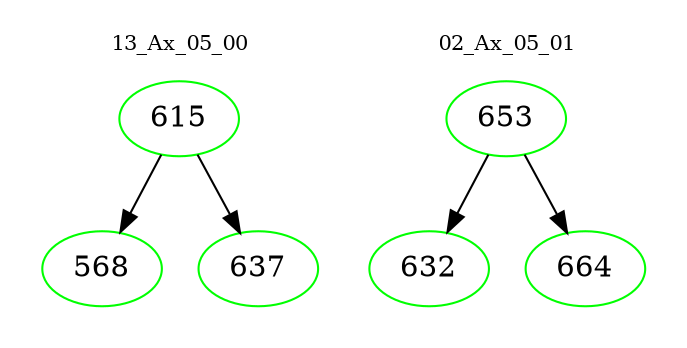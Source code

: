 digraph{
subgraph cluster_0 {
color = white
label = "13_Ax_05_00";
fontsize=10;
T0_615 [label="615", color="green"]
T0_615 -> T0_568 [color="black"]
T0_568 [label="568", color="green"]
T0_615 -> T0_637 [color="black"]
T0_637 [label="637", color="green"]
}
subgraph cluster_1 {
color = white
label = "02_Ax_05_01";
fontsize=10;
T1_653 [label="653", color="green"]
T1_653 -> T1_632 [color="black"]
T1_632 [label="632", color="green"]
T1_653 -> T1_664 [color="black"]
T1_664 [label="664", color="green"]
}
}
